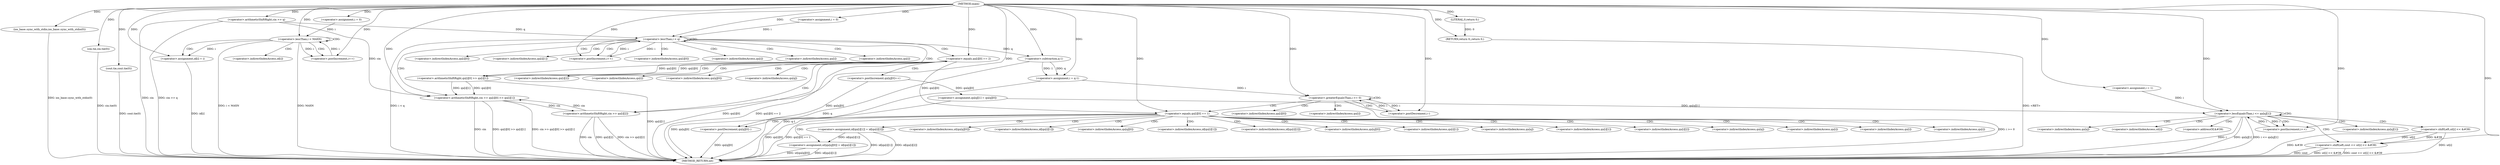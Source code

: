 digraph "main" {  
"1000101" [label = "(METHOD,main)" ]
"1000271" [label = "(METHOD_RETURN,int)" ]
"1000103" [label = "(ios_base::sync_with_stdio,ios_base::sync_with_stdio(0))" ]
"1000105" [label = "(cin.tie,cin.tie(0))" ]
"1000107" [label = "(cout.tie,cout.tie(0))" ]
"1000124" [label = "(<operator>.arithmeticShiftRight,cin >> q)" ]
"1000175" [label = "(<operator>.assignment,qu[q][1] = qu[q][0])" ]
"1000269" [label = "(RETURN,return 0;,return 0;)" ]
"1000111" [label = "(<operator>.assignment,i = 0)" ]
"1000114" [label = "(<operator>.lessThan,i < MAXN)" ]
"1000117" [label = "(<operator>.postIncrement,i++)" ]
"1000119" [label = "(<operator>.assignment,id[i] = i)" ]
"1000129" [label = "(<operator>.assignment,i = 0)" ]
"1000132" [label = "(<operator>.lessThan,i < q)" ]
"1000135" [label = "(<operator>.postIncrement,i++)" ]
"1000188" [label = "(<operator>.assignment,i = q-1)" ]
"1000193" [label = "(<operator>.greaterEqualsThan,i >= 0)" ]
"1000196" [label = "(<operator>.postDecrement,i--)" ]
"1000247" [label = "(<operator>.assignment,i = 1)" ]
"1000250" [label = "(<operator>.lessEqualsThan,i <= qu[q][1])" ]
"1000257" [label = "(<operator>.postIncrement,i++)" ]
"1000259" [label = "(<operator>.shiftLeft,cout << ut[i] << &#39)" ]
"1000270" [label = "(LITERAL,0,return 0;)" ]
"1000140" [label = "(<operator>.arithmeticShiftRight,cin >> qu[i][0] >> qu[i][1])" ]
"1000154" [label = "(<operator>.equals,qu[i][0] == 2)" ]
"1000161" [label = "(<operator>.arithmeticShiftRight,cin >> qu[i][2])" ]
"1000190" [label = "(<operator>.subtraction,q-1)" ]
"1000200" [label = "(<operator>.equals,qu[i][0] == 1)" ]
"1000261" [label = "(<operator>.shiftLeft,ut[i] << &#39)" ]
"1000142" [label = "(<operator>.arithmeticShiftRight,qu[i][0] >> qu[i][1])" ]
"1000169" [label = "(<operator>.postIncrement,qu[q][0]++)" ]
"1000208" [label = "(<operator>.assignment,ut[qu[q][0]] = id[qu[i][1]])" ]
"1000223" [label = "(<operator>.postDecrement,qu[q][0]--)" ]
"1000230" [label = "(<operator>.assignment,id[qu[i][1]] = id[qu[i][2]])" ]
"1000120" [label = "(<operator>.indirectIndexAccess,id[i])" ]
"1000252" [label = "(<operator>.indirectIndexAccess,qu[q][1])" ]
"1000253" [label = "(<operator>.indirectIndexAccess,qu[q])" ]
"1000262" [label = "(<operator>.indirectIndexAccess,ut[i])" ]
"1000265" [label = "(<operator>.addressOf,&#39)" ]
"1000143" [label = "(<operator>.indirectIndexAccess,qu[i][0])" ]
"1000148" [label = "(<operator>.indirectIndexAccess,qu[i][1])" ]
"1000155" [label = "(<operator>.indirectIndexAccess,qu[i][0])" ]
"1000163" [label = "(<operator>.indirectIndexAccess,qu[i][2])" ]
"1000201" [label = "(<operator>.indirectIndexAccess,qu[i][0])" ]
"1000144" [label = "(<operator>.indirectIndexAccess,qu[i])" ]
"1000149" [label = "(<operator>.indirectIndexAccess,qu[i])" ]
"1000156" [label = "(<operator>.indirectIndexAccess,qu[i])" ]
"1000164" [label = "(<operator>.indirectIndexAccess,qu[i])" ]
"1000170" [label = "(<operator>.indirectIndexAccess,qu[q][0])" ]
"1000202" [label = "(<operator>.indirectIndexAccess,qu[i])" ]
"1000209" [label = "(<operator>.indirectIndexAccess,ut[qu[q][0]])" ]
"1000216" [label = "(<operator>.indirectIndexAccess,id[qu[i][1]])" ]
"1000224" [label = "(<operator>.indirectIndexAccess,qu[q][0])" ]
"1000231" [label = "(<operator>.indirectIndexAccess,id[qu[i][1]])" ]
"1000238" [label = "(<operator>.indirectIndexAccess,id[qu[i][2]])" ]
"1000171" [label = "(<operator>.indirectIndexAccess,qu[q])" ]
"1000211" [label = "(<operator>.indirectIndexAccess,qu[q][0])" ]
"1000218" [label = "(<operator>.indirectIndexAccess,qu[i][1])" ]
"1000225" [label = "(<operator>.indirectIndexAccess,qu[q])" ]
"1000233" [label = "(<operator>.indirectIndexAccess,qu[i][1])" ]
"1000240" [label = "(<operator>.indirectIndexAccess,qu[i][2])" ]
"1000212" [label = "(<operator>.indirectIndexAccess,qu[q])" ]
"1000219" [label = "(<operator>.indirectIndexAccess,qu[i])" ]
"1000234" [label = "(<operator>.indirectIndexAccess,qu[i])" ]
"1000241" [label = "(<operator>.indirectIndexAccess,qu[i])" ]
  "1000103" -> "1000271"  [ label = "DDG: ios_base::sync_with_stdio(0)"] 
  "1000105" -> "1000271"  [ label = "DDG: cin.tie(0)"] 
  "1000107" -> "1000271"  [ label = "DDG: cout.tie(0)"] 
  "1000114" -> "1000271"  [ label = "DDG: i < MAXN"] 
  "1000124" -> "1000271"  [ label = "DDG: cin"] 
  "1000124" -> "1000271"  [ label = "DDG: cin >> q"] 
  "1000132" -> "1000271"  [ label = "DDG: i < q"] 
  "1000175" -> "1000271"  [ label = "DDG: qu[q][0]"] 
  "1000190" -> "1000271"  [ label = "DDG: q"] 
  "1000188" -> "1000271"  [ label = "DDG: q-1"] 
  "1000193" -> "1000271"  [ label = "DDG: i >= 0"] 
  "1000250" -> "1000271"  [ label = "DDG: i"] 
  "1000250" -> "1000271"  [ label = "DDG: qu[q][1]"] 
  "1000250" -> "1000271"  [ label = "DDG: i <= qu[q][1]"] 
  "1000261" -> "1000271"  [ label = "DDG: ut[i]"] 
  "1000261" -> "1000271"  [ label = "DDG: &#39"] 
  "1000259" -> "1000271"  [ label = "DDG: ut[i] << &#39"] 
  "1000259" -> "1000271"  [ label = "DDG: cout << ut[i] << &#39"] 
  "1000200" -> "1000271"  [ label = "DDG: qu[i][0]"] 
  "1000200" -> "1000271"  [ label = "DDG: qu[i][0] == 1"] 
  "1000230" -> "1000271"  [ label = "DDG: id[qu[i][1]]"] 
  "1000230" -> "1000271"  [ label = "DDG: id[qu[i][2]]"] 
  "1000208" -> "1000271"  [ label = "DDG: ut[qu[q][0]]"] 
  "1000208" -> "1000271"  [ label = "DDG: id[qu[i][1]]"] 
  "1000223" -> "1000271"  [ label = "DDG: qu[q][0]"] 
  "1000140" -> "1000271"  [ label = "DDG: cin"] 
  "1000142" -> "1000271"  [ label = "DDG: qu[i][1]"] 
  "1000140" -> "1000271"  [ label = "DDG: qu[i][0] >> qu[i][1]"] 
  "1000140" -> "1000271"  [ label = "DDG: cin >> qu[i][0] >> qu[i][1]"] 
  "1000154" -> "1000271"  [ label = "DDG: qu[i][0]"] 
  "1000154" -> "1000271"  [ label = "DDG: qu[i][0] == 2"] 
  "1000161" -> "1000271"  [ label = "DDG: cin"] 
  "1000161" -> "1000271"  [ label = "DDG: qu[i][2]"] 
  "1000161" -> "1000271"  [ label = "DDG: cin >> qu[i][2]"] 
  "1000119" -> "1000271"  [ label = "DDG: id[i]"] 
  "1000269" -> "1000271"  [ label = "DDG: <RET>"] 
  "1000114" -> "1000271"  [ label = "DDG: MAXN"] 
  "1000259" -> "1000271"  [ label = "DDG: cout"] 
  "1000169" -> "1000175"  [ label = "DDG: qu[q][0]"] 
  "1000270" -> "1000269"  [ label = "DDG: 0"] 
  "1000101" -> "1000269"  [ label = "DDG: "] 
  "1000101" -> "1000103"  [ label = "DDG: "] 
  "1000101" -> "1000105"  [ label = "DDG: "] 
  "1000101" -> "1000107"  [ label = "DDG: "] 
  "1000101" -> "1000111"  [ label = "DDG: "] 
  "1000114" -> "1000119"  [ label = "DDG: i"] 
  "1000101" -> "1000119"  [ label = "DDG: "] 
  "1000101" -> "1000124"  [ label = "DDG: "] 
  "1000101" -> "1000129"  [ label = "DDG: "] 
  "1000190" -> "1000188"  [ label = "DDG: q"] 
  "1000190" -> "1000188"  [ label = "DDG: 1"] 
  "1000101" -> "1000247"  [ label = "DDG: "] 
  "1000101" -> "1000270"  [ label = "DDG: "] 
  "1000111" -> "1000114"  [ label = "DDG: i"] 
  "1000117" -> "1000114"  [ label = "DDG: i"] 
  "1000101" -> "1000114"  [ label = "DDG: "] 
  "1000101" -> "1000117"  [ label = "DDG: "] 
  "1000114" -> "1000117"  [ label = "DDG: i"] 
  "1000129" -> "1000132"  [ label = "DDG: i"] 
  "1000135" -> "1000132"  [ label = "DDG: i"] 
  "1000101" -> "1000132"  [ label = "DDG: "] 
  "1000124" -> "1000132"  [ label = "DDG: q"] 
  "1000132" -> "1000135"  [ label = "DDG: i"] 
  "1000101" -> "1000135"  [ label = "DDG: "] 
  "1000101" -> "1000188"  [ label = "DDG: "] 
  "1000188" -> "1000193"  [ label = "DDG: i"] 
  "1000196" -> "1000193"  [ label = "DDG: i"] 
  "1000101" -> "1000193"  [ label = "DDG: "] 
  "1000193" -> "1000196"  [ label = "DDG: i"] 
  "1000101" -> "1000196"  [ label = "DDG: "] 
  "1000247" -> "1000250"  [ label = "DDG: i"] 
  "1000257" -> "1000250"  [ label = "DDG: i"] 
  "1000101" -> "1000250"  [ label = "DDG: "] 
  "1000175" -> "1000250"  [ label = "DDG: qu[q][1]"] 
  "1000250" -> "1000257"  [ label = "DDG: i"] 
  "1000101" -> "1000257"  [ label = "DDG: "] 
  "1000101" -> "1000259"  [ label = "DDG: "] 
  "1000261" -> "1000259"  [ label = "DDG: ut[i]"] 
  "1000261" -> "1000259"  [ label = "DDG: &#39"] 
  "1000124" -> "1000140"  [ label = "DDG: cin"] 
  "1000161" -> "1000140"  [ label = "DDG: cin"] 
  "1000101" -> "1000140"  [ label = "DDG: "] 
  "1000142" -> "1000140"  [ label = "DDG: qu[i][1]"] 
  "1000142" -> "1000140"  [ label = "DDG: qu[i][0]"] 
  "1000132" -> "1000190"  [ label = "DDG: q"] 
  "1000101" -> "1000190"  [ label = "DDG: "] 
  "1000154" -> "1000142"  [ label = "DDG: qu[i][0]"] 
  "1000142" -> "1000154"  [ label = "DDG: qu[i][0]"] 
  "1000101" -> "1000154"  [ label = "DDG: "] 
  "1000140" -> "1000161"  [ label = "DDG: cin"] 
  "1000101" -> "1000161"  [ label = "DDG: "] 
  "1000154" -> "1000200"  [ label = "DDG: qu[i][0]"] 
  "1000101" -> "1000200"  [ label = "DDG: "] 
  "1000230" -> "1000208"  [ label = "DDG: id[qu[i][1]]"] 
  "1000169" -> "1000223"  [ label = "DDG: qu[q][0]"] 
  "1000114" -> "1000117"  [ label = "CDG: "] 
  "1000114" -> "1000114"  [ label = "CDG: "] 
  "1000114" -> "1000120"  [ label = "CDG: "] 
  "1000114" -> "1000119"  [ label = "CDG: "] 
  "1000132" -> "1000142"  [ label = "CDG: "] 
  "1000132" -> "1000156"  [ label = "CDG: "] 
  "1000132" -> "1000148"  [ label = "CDG: "] 
  "1000132" -> "1000144"  [ label = "CDG: "] 
  "1000132" -> "1000149"  [ label = "CDG: "] 
  "1000132" -> "1000132"  [ label = "CDG: "] 
  "1000132" -> "1000154"  [ label = "CDG: "] 
  "1000132" -> "1000135"  [ label = "CDG: "] 
  "1000132" -> "1000143"  [ label = "CDG: "] 
  "1000132" -> "1000155"  [ label = "CDG: "] 
  "1000132" -> "1000140"  [ label = "CDG: "] 
  "1000193" -> "1000200"  [ label = "CDG: "] 
  "1000193" -> "1000201"  [ label = "CDG: "] 
  "1000193" -> "1000196"  [ label = "CDG: "] 
  "1000193" -> "1000202"  [ label = "CDG: "] 
  "1000193" -> "1000193"  [ label = "CDG: "] 
  "1000250" -> "1000259"  [ label = "CDG: "] 
  "1000250" -> "1000261"  [ label = "CDG: "] 
  "1000250" -> "1000250"  [ label = "CDG: "] 
  "1000250" -> "1000265"  [ label = "CDG: "] 
  "1000250" -> "1000262"  [ label = "CDG: "] 
  "1000250" -> "1000253"  [ label = "CDG: "] 
  "1000250" -> "1000252"  [ label = "CDG: "] 
  "1000250" -> "1000257"  [ label = "CDG: "] 
  "1000154" -> "1000164"  [ label = "CDG: "] 
  "1000154" -> "1000161"  [ label = "CDG: "] 
  "1000154" -> "1000169"  [ label = "CDG: "] 
  "1000154" -> "1000163"  [ label = "CDG: "] 
  "1000154" -> "1000170"  [ label = "CDG: "] 
  "1000154" -> "1000171"  [ label = "CDG: "] 
  "1000200" -> "1000211"  [ label = "CDG: "] 
  "1000200" -> "1000238"  [ label = "CDG: "] 
  "1000200" -> "1000208"  [ label = "CDG: "] 
  "1000200" -> "1000233"  [ label = "CDG: "] 
  "1000200" -> "1000216"  [ label = "CDG: "] 
  "1000200" -> "1000219"  [ label = "CDG: "] 
  "1000200" -> "1000224"  [ label = "CDG: "] 
  "1000200" -> "1000240"  [ label = "CDG: "] 
  "1000200" -> "1000230"  [ label = "CDG: "] 
  "1000200" -> "1000212"  [ label = "CDG: "] 
  "1000200" -> "1000234"  [ label = "CDG: "] 
  "1000200" -> "1000225"  [ label = "CDG: "] 
  "1000200" -> "1000218"  [ label = "CDG: "] 
  "1000200" -> "1000231"  [ label = "CDG: "] 
  "1000200" -> "1000241"  [ label = "CDG: "] 
  "1000200" -> "1000209"  [ label = "CDG: "] 
  "1000200" -> "1000223"  [ label = "CDG: "] 
}
